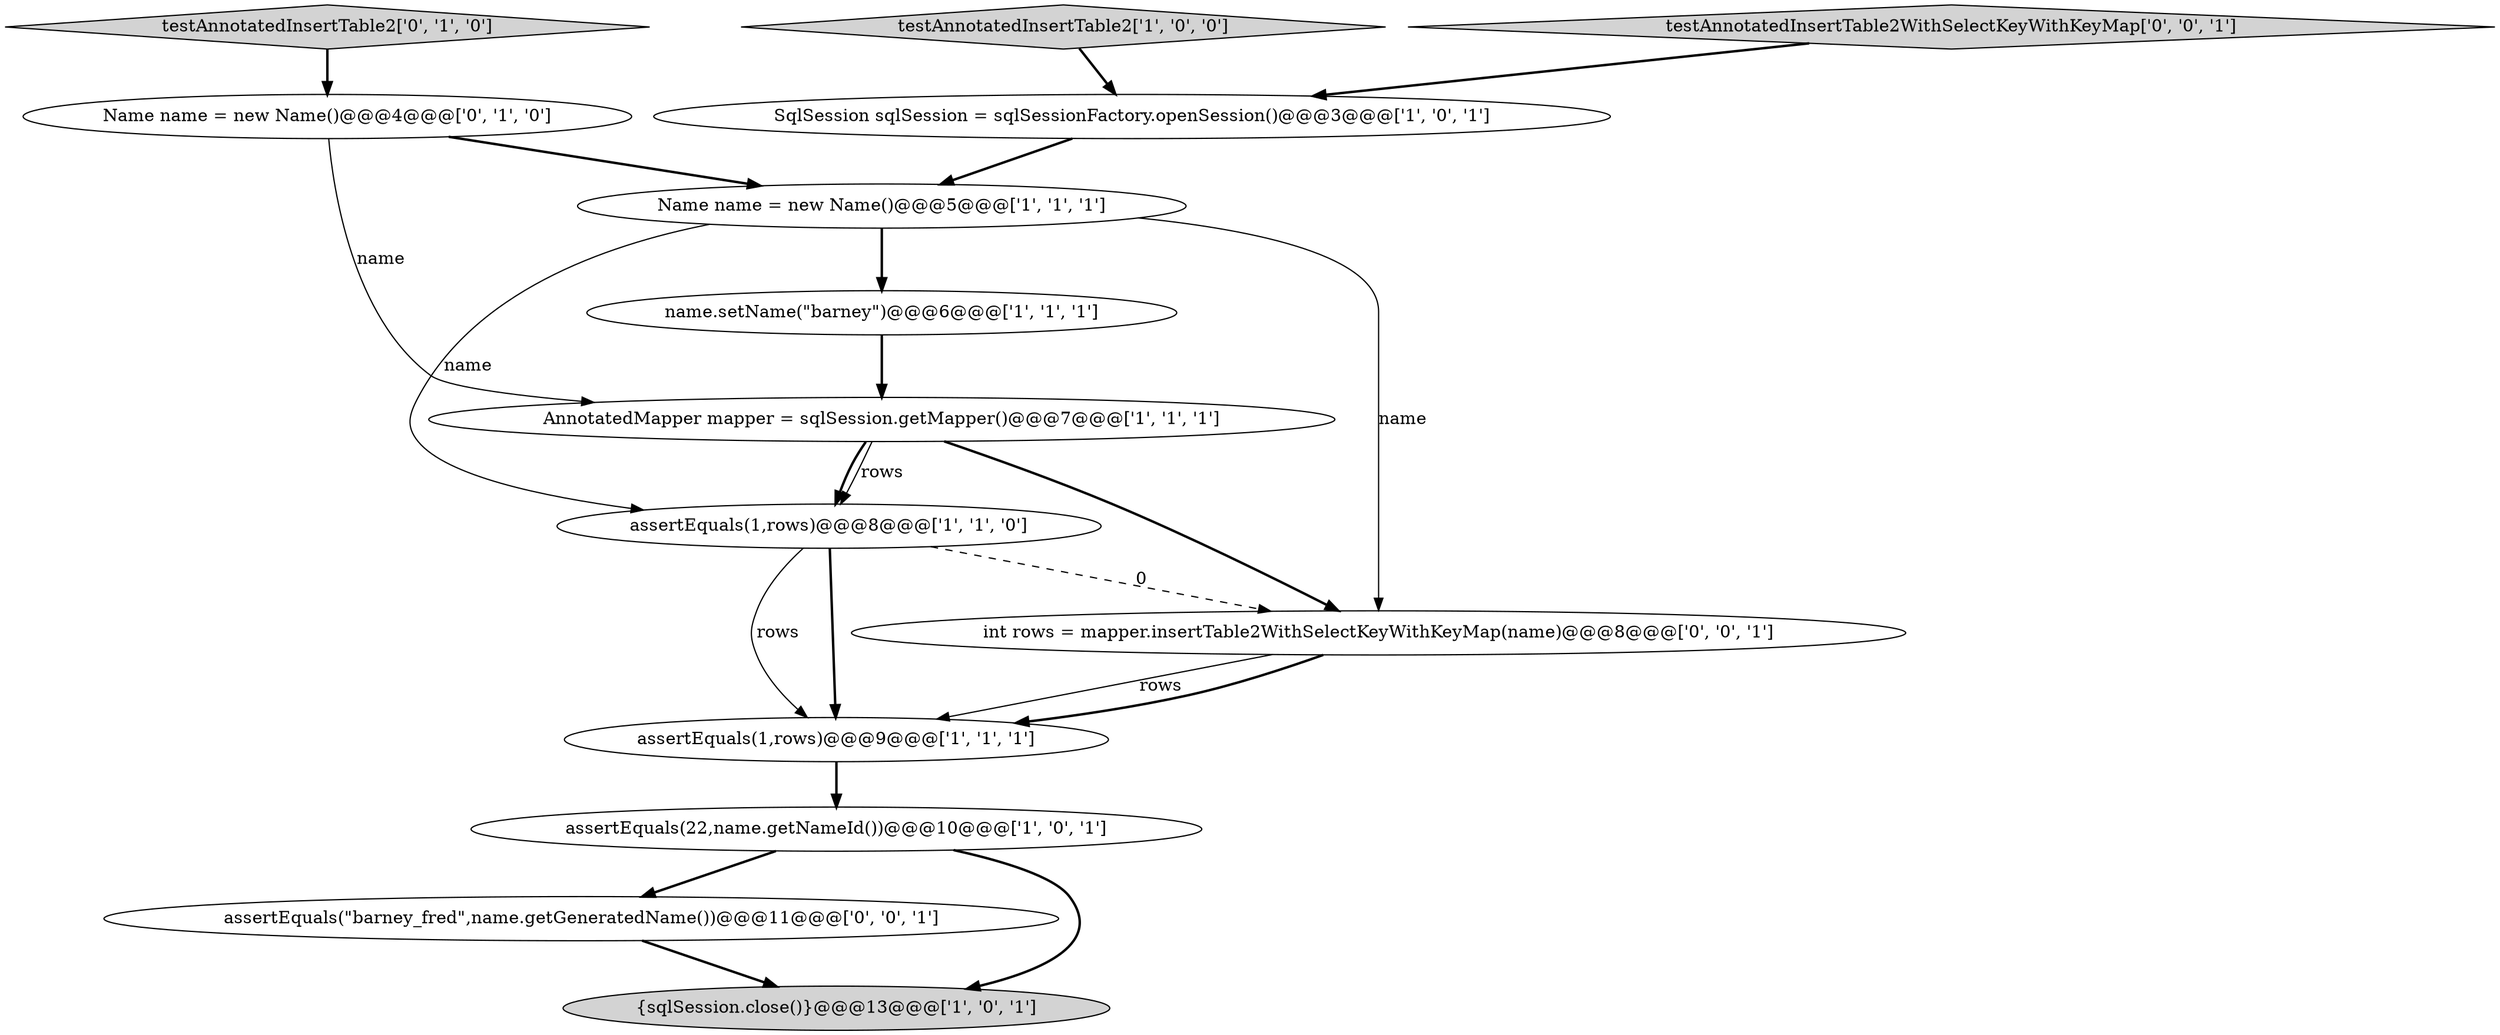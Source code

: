 digraph {
13 [style = filled, label = "testAnnotatedInsertTable2WithSelectKeyWithKeyMap['0', '0', '1']", fillcolor = lightgray, shape = diamond image = "AAA0AAABBB3BBB"];
8 [style = filled, label = "assertEquals(1,rows)@@@9@@@['1', '1', '1']", fillcolor = white, shape = ellipse image = "AAA0AAABBB1BBB"];
11 [style = filled, label = "int rows = mapper.insertTable2WithSelectKeyWithKeyMap(name)@@@8@@@['0', '0', '1']", fillcolor = white, shape = ellipse image = "AAA0AAABBB3BBB"];
12 [style = filled, label = "assertEquals(\"barney_fred\",name.getGeneratedName())@@@11@@@['0', '0', '1']", fillcolor = white, shape = ellipse image = "AAA0AAABBB3BBB"];
7 [style = filled, label = "AnnotatedMapper mapper = sqlSession.getMapper()@@@7@@@['1', '1', '1']", fillcolor = white, shape = ellipse image = "AAA0AAABBB1BBB"];
0 [style = filled, label = "SqlSession sqlSession = sqlSessionFactory.openSession()@@@3@@@['1', '0', '1']", fillcolor = white, shape = ellipse image = "AAA0AAABBB1BBB"];
2 [style = filled, label = "assertEquals(1,rows)@@@8@@@['1', '1', '0']", fillcolor = white, shape = ellipse image = "AAA0AAABBB1BBB"];
5 [style = filled, label = "Name name = new Name()@@@5@@@['1', '1', '1']", fillcolor = white, shape = ellipse image = "AAA0AAABBB1BBB"];
10 [style = filled, label = "Name name = new Name()@@@4@@@['0', '1', '0']", fillcolor = white, shape = ellipse image = "AAA0AAABBB2BBB"];
1 [style = filled, label = "testAnnotatedInsertTable2['1', '0', '0']", fillcolor = lightgray, shape = diamond image = "AAA0AAABBB1BBB"];
9 [style = filled, label = "testAnnotatedInsertTable2['0', '1', '0']", fillcolor = lightgray, shape = diamond image = "AAA0AAABBB2BBB"];
6 [style = filled, label = "{sqlSession.close()}@@@13@@@['1', '0', '1']", fillcolor = lightgray, shape = ellipse image = "AAA0AAABBB1BBB"];
4 [style = filled, label = "name.setName(\"barney\")@@@6@@@['1', '1', '1']", fillcolor = white, shape = ellipse image = "AAA0AAABBB1BBB"];
3 [style = filled, label = "assertEquals(22,name.getNameId())@@@10@@@['1', '0', '1']", fillcolor = white, shape = ellipse image = "AAA0AAABBB1BBB"];
7->11 [style = bold, label=""];
5->2 [style = solid, label="name"];
8->3 [style = bold, label=""];
3->6 [style = bold, label=""];
10->7 [style = solid, label="name"];
1->0 [style = bold, label=""];
9->10 [style = bold, label=""];
3->12 [style = bold, label=""];
12->6 [style = bold, label=""];
4->7 [style = bold, label=""];
2->8 [style = solid, label="rows"];
11->8 [style = solid, label="rows"];
10->5 [style = bold, label=""];
7->2 [style = bold, label=""];
5->4 [style = bold, label=""];
11->8 [style = bold, label=""];
7->2 [style = solid, label="rows"];
2->11 [style = dashed, label="0"];
5->11 [style = solid, label="name"];
0->5 [style = bold, label=""];
2->8 [style = bold, label=""];
13->0 [style = bold, label=""];
}
